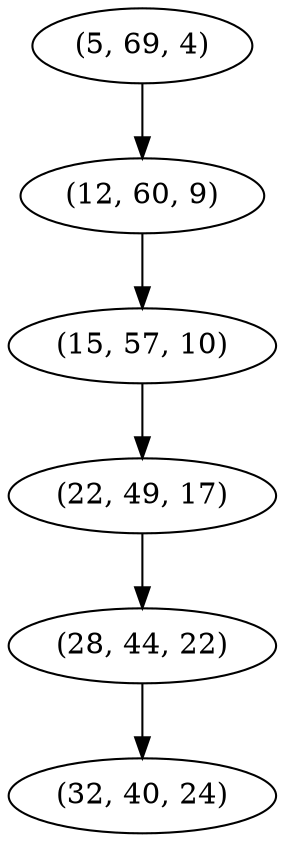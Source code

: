 digraph tree {
    "(5, 69, 4)";
    "(12, 60, 9)";
    "(15, 57, 10)";
    "(22, 49, 17)";
    "(28, 44, 22)";
    "(32, 40, 24)";
    "(5, 69, 4)" -> "(12, 60, 9)";
    "(12, 60, 9)" -> "(15, 57, 10)";
    "(15, 57, 10)" -> "(22, 49, 17)";
    "(22, 49, 17)" -> "(28, 44, 22)";
    "(28, 44, 22)" -> "(32, 40, 24)";
}

